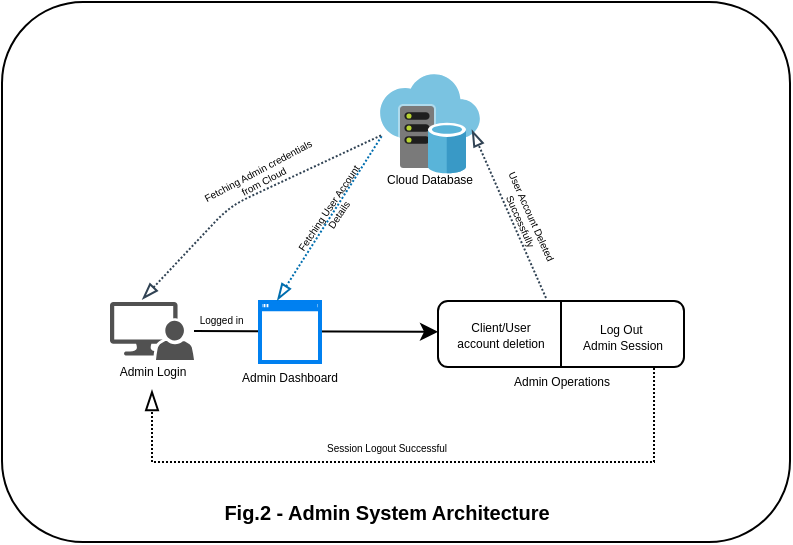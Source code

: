 <mxfile scale="10" border="50">
    <diagram id="9p7lwPKsE18QLDSRFQbE" name="Page-1">
        <mxGraphModel dx="466" dy="294" grid="0" gridSize="10" guides="1" tooltips="1" connect="1" arrows="1" fold="1" page="1" pageScale="1" pageWidth="413" pageHeight="291" background="#ffffff" math="0" shadow="0">
            <root>
                <mxCell id="0"/>
                <mxCell id="1" parent="0"/>
                <mxCell id="92" value="" style="rounded=1;whiteSpace=wrap;html=1;labelBackgroundColor=#FFFFFF;strokeColor=#000000;fontSize=10;fontColor=#000000;fillColor=none;" vertex="1" parent="1">
                    <mxGeometry x="9" y="12" width="394" height="270" as="geometry"/>
                </mxCell>
                <mxCell id="69" value="" style="edgeStyle=none;html=1;strokeColor=#000000;fontSize=6;fontColor=#000000;" edge="1" parent="1" source="56" target="66">
                    <mxGeometry relative="1" as="geometry">
                        <mxPoint x="206" y="177" as="targetPoint"/>
                    </mxGeometry>
                </mxCell>
                <mxCell id="56" value="" style="sketch=0;pointerEvents=1;shadow=0;dashed=0;html=1;strokeColor=none;labelPosition=center;verticalLabelPosition=bottom;verticalAlign=top;align=center;fillColor=#515151;shape=mxgraph.mscae.system_center.admin_console" vertex="1" parent="1">
                    <mxGeometry x="63" y="162" width="42" height="29" as="geometry"/>
                </mxCell>
                <mxCell id="59" value="" style="html=1;verticalLabelPosition=bottom;align=center;labelBackgroundColor=#ffffff;verticalAlign=top;strokeWidth=2;strokeColor=#0080F0;shadow=0;dashed=0;shape=mxgraph.ios7.icons.window;fillColor=#FFFFFF;" vertex="1" parent="1">
                    <mxGeometry x="138" y="162" width="30" height="30" as="geometry"/>
                </mxCell>
                <mxCell id="60" value="" style="sketch=0;aspect=fixed;html=1;points=[];align=center;image;fontSize=12;image=img/lib/mscae/Virtual_Datacenter.svg;" vertex="1" parent="1">
                    <mxGeometry x="198" y="48" width="50" height="50" as="geometry"/>
                </mxCell>
                <mxCell id="62" value="" style="rounded=1;whiteSpace=wrap;html=1;strokeColor=#000000;fillColor=#FFFFFF;" vertex="1" parent="1">
                    <mxGeometry x="227" y="161.5" width="123" height="33" as="geometry"/>
                </mxCell>
                <mxCell id="64" value="" style="endArrow=none;html=1;entryX=0.5;entryY=0;entryDx=0;entryDy=0;exitX=0.5;exitY=1;exitDx=0;exitDy=0;strokeColor=#000000;" edge="1" parent="1" source="62" target="62">
                    <mxGeometry width="50" height="50" relative="1" as="geometry">
                        <mxPoint x="267.75" y="204.5" as="sourcePoint"/>
                        <mxPoint x="267.75" y="171.5" as="targetPoint"/>
                    </mxGeometry>
                </mxCell>
                <mxCell id="66" value="&lt;p style=&quot;line-height: 50%;&quot;&gt;&lt;font color=&quot;#000000&quot;&gt;&lt;span style=&quot;font-size: 6px; background-color: rgb(255, 255, 255);&quot;&gt;Client/User&lt;br&gt;account deletion&lt;br&gt;&lt;/span&gt;&lt;/font&gt;&lt;/p&gt;" style="text;html=1;align=center;verticalAlign=middle;resizable=0;points=[];autosize=1;strokeColor=none;fillColor=none;" vertex="1" parent="1">
                    <mxGeometry x="227" y="151" width="62" height="52" as="geometry"/>
                </mxCell>
                <mxCell id="67" value="&lt;p style=&quot;line-height: 50%;&quot;&gt;&lt;font color=&quot;#000000&quot;&gt;&lt;span style=&quot;font-size: 6px; background-color: rgb(255, 255, 255);&quot;&gt;Log Out&amp;nbsp;&lt;br&gt;Admin Session&lt;/span&gt;&lt;/font&gt;&lt;/p&gt;" style="text;html=1;align=center;verticalAlign=middle;resizable=0;points=[];autosize=1;strokeColor=none;fillColor=none;" vertex="1" parent="1">
                    <mxGeometry x="290" y="152" width="58" height="52" as="geometry"/>
                </mxCell>
                <mxCell id="71" value="Admin Login" style="text;html=1;strokeColor=none;fillColor=none;align=center;verticalAlign=middle;whiteSpace=wrap;rounded=0;labelBackgroundColor=#FFFFFF;fontSize=6;fontColor=#000000;" vertex="1" parent="1">
                    <mxGeometry x="65.5" y="187" width="37" height="19" as="geometry"/>
                </mxCell>
                <mxCell id="73" value="Admin Dashboard" style="text;html=1;strokeColor=none;fillColor=none;align=center;verticalAlign=middle;whiteSpace=wrap;rounded=0;labelBackgroundColor=#FFFFFF;fontSize=6;fontColor=#000000;" vertex="1" parent="1">
                    <mxGeometry x="123" y="185" width="60" height="30" as="geometry"/>
                </mxCell>
                <mxCell id="74" value="Admin Operations" style="text;html=1;strokeColor=none;fillColor=none;align=center;verticalAlign=middle;whiteSpace=wrap;rounded=0;labelBackgroundColor=#FFFFFF;fontSize=6;fontColor=#000000;" vertex="1" parent="1">
                    <mxGeometry x="258.5" y="187" width="60" height="30" as="geometry"/>
                </mxCell>
                <mxCell id="75" value="Cloud Database" style="text;html=1;strokeColor=none;fillColor=none;align=center;verticalAlign=middle;whiteSpace=wrap;rounded=0;labelBackgroundColor=#FFFFFF;fontSize=6;fontColor=#000000;" vertex="1" parent="1">
                    <mxGeometry x="193" y="86" width="60" height="30" as="geometry"/>
                </mxCell>
                <mxCell id="77" value="Fetching User Account Details" style="text;html=1;strokeColor=none;fillColor=none;align=center;verticalAlign=middle;whiteSpace=wrap;rounded=0;labelBackgroundColor=#FFFFFF;fontSize=5;fontColor=#000000;rotation=304;" vertex="1" parent="1">
                    <mxGeometry x="141" y="102" width="66" height="28" as="geometry"/>
                </mxCell>
                <mxCell id="82" value="" style="endArrow=none;html=1;dashed=1;dashPattern=1 1;strokeColor=#006EAF;fontSize=6;fontColor=#000000;fillColor=#1ba1e2;endFill=0;entryX=0.023;entryY=0.612;entryDx=0;entryDy=0;entryPerimeter=0;exitX=0.289;exitY=-0.031;exitDx=0;exitDy=0;exitPerimeter=0;startArrow=blockThin;startFill=0;" edge="1" parent="1" source="59" target="60">
                    <mxGeometry width="50" height="50" relative="1" as="geometry">
                        <mxPoint x="155" y="162" as="sourcePoint"/>
                        <mxPoint x="193" y="116" as="targetPoint"/>
                    </mxGeometry>
                </mxCell>
                <mxCell id="84" value="" style="endArrow=blockThin;html=1;dashed=1;dashPattern=1 1;strokeColor=#314354;fontSize=5;fontColor=#000000;endFill=0;fillColor=#647687;" edge="1" parent="1">
                    <mxGeometry width="50" height="50" relative="1" as="geometry">
                        <mxPoint x="281" y="160" as="sourcePoint"/>
                        <mxPoint x="244" y="76" as="targetPoint"/>
                    </mxGeometry>
                </mxCell>
                <mxCell id="85" value="User Account Deleted Successfully" style="text;html=1;strokeColor=none;fillColor=none;align=center;verticalAlign=middle;whiteSpace=wrap;rounded=0;labelBackgroundColor=#FFFFFF;fontSize=5;fontColor=#000000;rotation=66;" vertex="1" parent="1">
                    <mxGeometry x="242" y="105" width="60" height="30" as="geometry"/>
                </mxCell>
                <mxCell id="86" value="" style="edgeStyle=segmentEdgeStyle;endArrow=blockThin;html=1;curved=0;rounded=0;endSize=8;startSize=8;dashed=1;dashPattern=1 1;strokeColor=#000000;fontSize=5;fontColor=#000000;exitX=0.776;exitY=0.827;exitDx=0;exitDy=0;exitPerimeter=0;endFill=0;" edge="1" parent="1" source="67" target="71">
                    <mxGeometry width="50" height="50" relative="1" as="geometry">
                        <mxPoint x="330" y="227" as="sourcePoint"/>
                        <mxPoint x="195" y="222" as="targetPoint"/>
                        <Array as="points">
                            <mxPoint x="335" y="242"/>
                            <mxPoint x="84" y="242"/>
                        </Array>
                    </mxGeometry>
                </mxCell>
                <mxCell id="87" value="Session Logout Successful" style="text;html=1;align=center;verticalAlign=middle;resizable=0;points=[];autosize=1;strokeColor=none;fillColor=none;fontSize=5;fontColor=#000000;" vertex="1" parent="1">
                    <mxGeometry x="162" y="225" width="78" height="18" as="geometry"/>
                </mxCell>
                <mxCell id="88" value="&lt;font style=&quot;font-size: 10px;&quot;&gt;Fig.2 - Admin System Architecture&lt;/font&gt;" style="text;strokeColor=none;fillColor=none;html=1;fontSize=24;fontStyle=1;verticalAlign=middle;align=center;labelBackgroundColor=#FFFFFF;fontColor=#000000;" vertex="1" parent="1">
                    <mxGeometry x="168.5" y="260" width="65" height="5" as="geometry"/>
                </mxCell>
                <mxCell id="89" value="" style="endArrow=none;html=1;dashed=1;dashPattern=1 1;strokeColor=#314354;fontSize=10;fontColor=#000000;exitX=0.385;exitY=-0.046;exitDx=0;exitDy=0;exitPerimeter=0;entryX=0.015;entryY=0.612;entryDx=0;entryDy=0;entryPerimeter=0;startArrow=blockThin;startFill=0;fillColor=#647687;" edge="1" parent="1" source="56" target="60">
                    <mxGeometry width="50" height="50" relative="1" as="geometry">
                        <mxPoint x="82" y="152" as="sourcePoint"/>
                        <mxPoint x="132" y="102" as="targetPoint"/>
                        <Array as="points">
                            <mxPoint x="123" y="114"/>
                        </Array>
                    </mxGeometry>
                </mxCell>
                <mxCell id="91" value="Fetching Admin credentials from Cloud" style="text;html=1;strokeColor=none;fillColor=none;align=center;verticalAlign=middle;whiteSpace=wrap;rounded=0;labelBackgroundColor=#FFFFFF;fontSize=5;fontColor=#000000;rotation=332;" vertex="1" parent="1">
                    <mxGeometry x="105" y="83" width="66" height="30" as="geometry"/>
                </mxCell>
                <mxCell id="93" value="Logged in&amp;nbsp;" style="text;html=1;strokeColor=none;fillColor=none;align=center;verticalAlign=middle;whiteSpace=wrap;rounded=0;labelBackgroundColor=#FFFFFF;fontSize=5;fontColor=#000000;rotation=0;" vertex="1" parent="1">
                    <mxGeometry x="102.5" y="162" width="33" height="16" as="geometry"/>
                </mxCell>
            </root>
        </mxGraphModel>
    </diagram>
</mxfile>